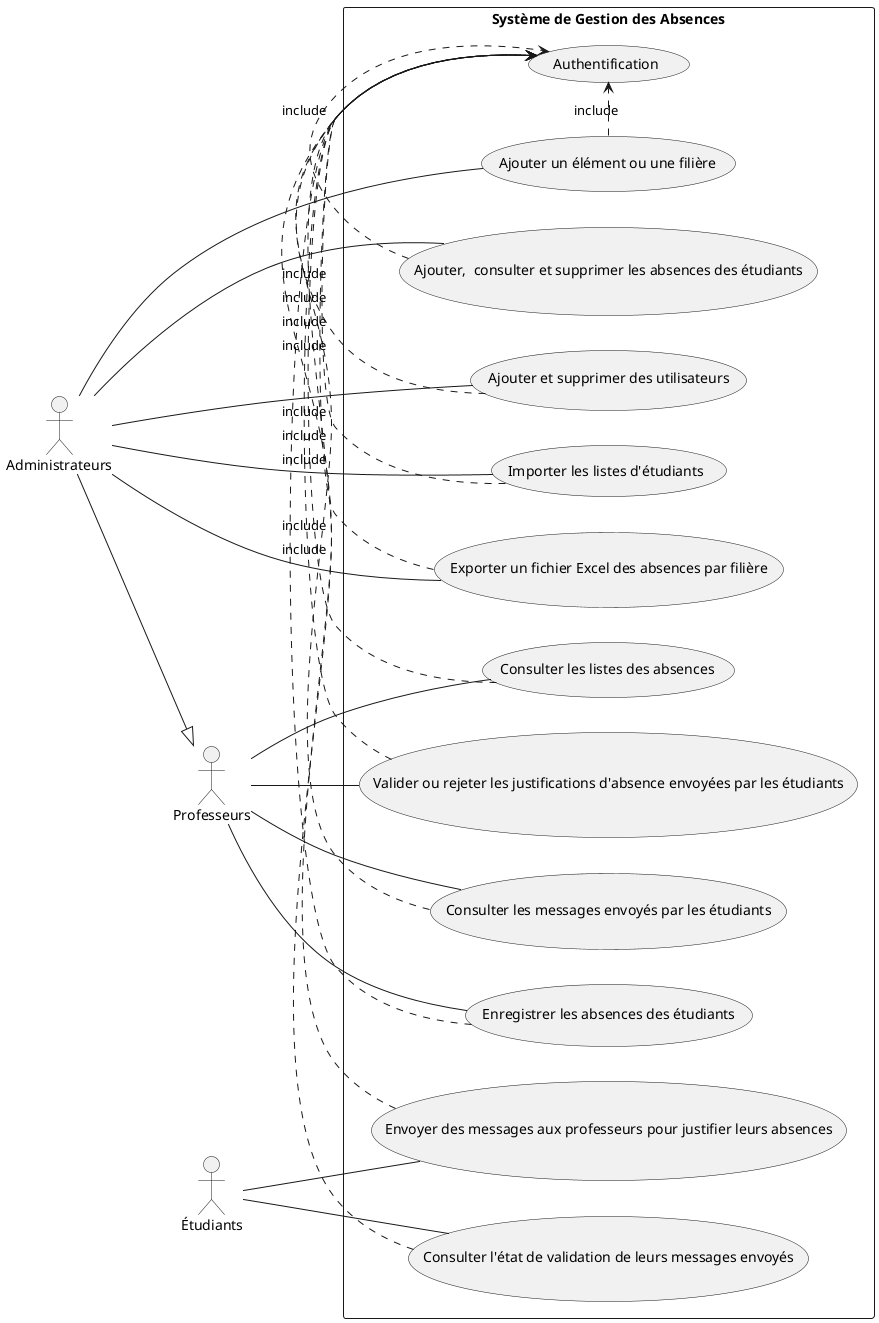 @startuml
left to right direction

actor Administrateurs as Admin
actor Professeurs as Prof
actor Étudiants as Etudiant

rectangle "Système de Gestion des Absences" {
    Admin -- (Ajouter,  consulter et supprimer les absences des étudiants)
    Admin -- (Ajouter et supprimer des utilisateurs)
    Admin -- (Importer les listes d'étudiants)
    Admin -- (Exporter un fichier Excel des absences par filière)
  
    
    
    Admin -- (Ajouter un élément ou une filière)
    
    
    Prof -- (Enregistrer les absences des étudiants)
  
    
    Prof -- (Consulter les messages envoyés par les étudiants)

    
    Prof -- (Valider ou rejeter les justifications d'absence envoyées par les étudiants)
    
    Prof -- (Consulter les listes des absences)
    (Consulter les listes des absences).>(Authentification):include
    
    Etudiant -- (Envoyer des messages aux professeurs pour justifier leurs absences)
    
    Etudiant -- (Consulter l'état de validation de leurs messages envoyés)
    
    Admin --|> Prof
    left to right direction
        (Envoyer des messages aux professeurs pour justifier leurs absences).>(Authentification):include

        (Consulter l'état de validation de leurs messages envoyés).>(Authentification):include

        (Valider ou rejeter les justifications d'absence envoyées par les étudiants).>(Authentification):include

        (Consulter les messages envoyés par les étudiants).>(Authentification):include
      (Enregistrer les absences des étudiants).>(Authentification):include
    (Ajouter un élément ou une filière).>(Authentification):include
    (Ajouter,  consulter et supprimer les absences des étudiants)  .>(Authentification):include 
    (Ajouter et supprimer des utilisateurs).>(Authentification):include
    (Importer les listes d'étudiants).>(Authentification):include
    (Exporter un fichier Excel des absences par filière).>(Authentification):include
}

@enduml
